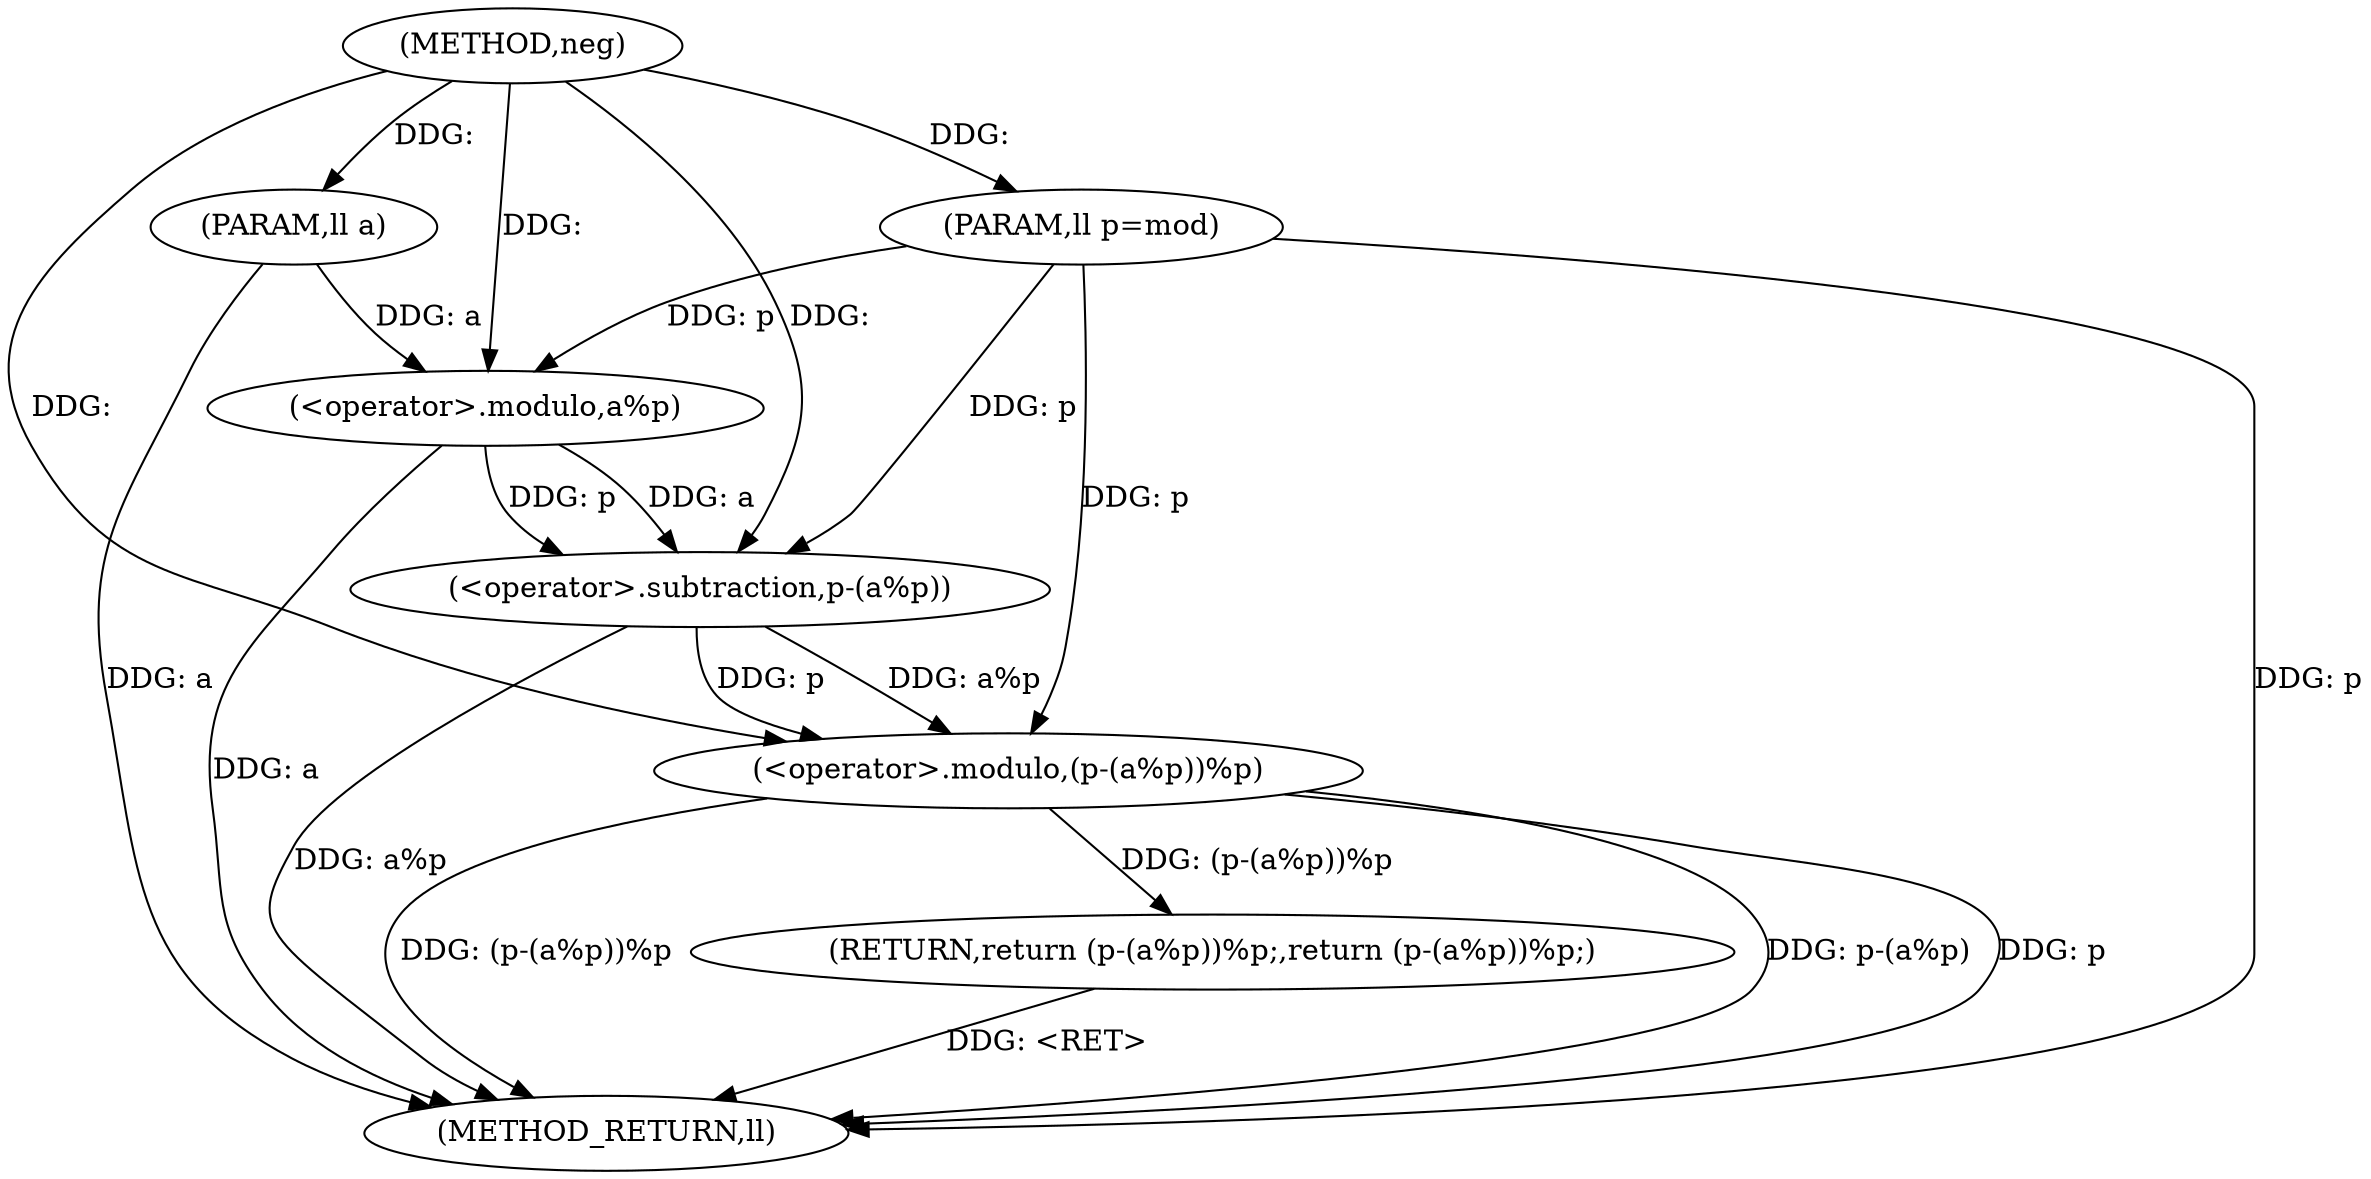 digraph "neg" {  
"1000134" [label = "(METHOD,neg)" ]
"1000146" [label = "(METHOD_RETURN,ll)" ]
"1000135" [label = "(PARAM,ll a)" ]
"1000136" [label = "(PARAM,ll p=mod)" ]
"1000138" [label = "(RETURN,return (p-(a%p))%p;,return (p-(a%p))%p;)" ]
"1000139" [label = "(<operator>.modulo,(p-(a%p))%p)" ]
"1000140" [label = "(<operator>.subtraction,p-(a%p))" ]
"1000142" [label = "(<operator>.modulo,a%p)" ]
  "1000135" -> "1000146"  [ label = "DDG: a"] 
  "1000136" -> "1000146"  [ label = "DDG: p"] 
  "1000142" -> "1000146"  [ label = "DDG: a"] 
  "1000140" -> "1000146"  [ label = "DDG: a%p"] 
  "1000139" -> "1000146"  [ label = "DDG: p-(a%p)"] 
  "1000139" -> "1000146"  [ label = "DDG: p"] 
  "1000139" -> "1000146"  [ label = "DDG: (p-(a%p))%p"] 
  "1000138" -> "1000146"  [ label = "DDG: <RET>"] 
  "1000134" -> "1000135"  [ label = "DDG: "] 
  "1000134" -> "1000136"  [ label = "DDG: "] 
  "1000139" -> "1000138"  [ label = "DDG: (p-(a%p))%p"] 
  "1000140" -> "1000139"  [ label = "DDG: a%p"] 
  "1000140" -> "1000139"  [ label = "DDG: p"] 
  "1000136" -> "1000139"  [ label = "DDG: p"] 
  "1000134" -> "1000139"  [ label = "DDG: "] 
  "1000142" -> "1000140"  [ label = "DDG: p"] 
  "1000136" -> "1000140"  [ label = "DDG: p"] 
  "1000134" -> "1000140"  [ label = "DDG: "] 
  "1000142" -> "1000140"  [ label = "DDG: a"] 
  "1000135" -> "1000142"  [ label = "DDG: a"] 
  "1000134" -> "1000142"  [ label = "DDG: "] 
  "1000136" -> "1000142"  [ label = "DDG: p"] 
}

